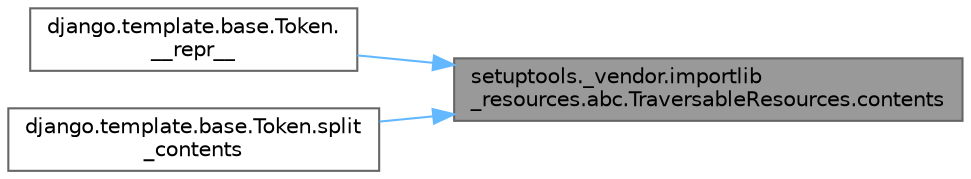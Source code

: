 digraph "setuptools._vendor.importlib_resources.abc.TraversableResources.contents"
{
 // LATEX_PDF_SIZE
  bgcolor="transparent";
  edge [fontname=Helvetica,fontsize=10,labelfontname=Helvetica,labelfontsize=10];
  node [fontname=Helvetica,fontsize=10,shape=box,height=0.2,width=0.4];
  rankdir="RL";
  Node1 [id="Node000001",label="setuptools._vendor.importlib\l_resources.abc.TraversableResources.contents",height=0.2,width=0.4,color="gray40", fillcolor="grey60", style="filled", fontcolor="black",tooltip=" "];
  Node1 -> Node2 [id="edge1_Node000001_Node000002",dir="back",color="steelblue1",style="solid",tooltip=" "];
  Node2 [id="Node000002",label="django.template.base.Token.\l__repr__",height=0.2,width=0.4,color="grey40", fillcolor="white", style="filled",URL="$classdjango_1_1template_1_1base_1_1_token.html#a7f0b50c7a5cb78defb6f307048153295",tooltip=" "];
  Node1 -> Node3 [id="edge2_Node000001_Node000003",dir="back",color="steelblue1",style="solid",tooltip=" "];
  Node3 [id="Node000003",label="django.template.base.Token.split\l_contents",height=0.2,width=0.4,color="grey40", fillcolor="white", style="filled",URL="$classdjango_1_1template_1_1base_1_1_token.html#ab23560ac0f8bed7646d9ba9b4feda468",tooltip=" "];
}
